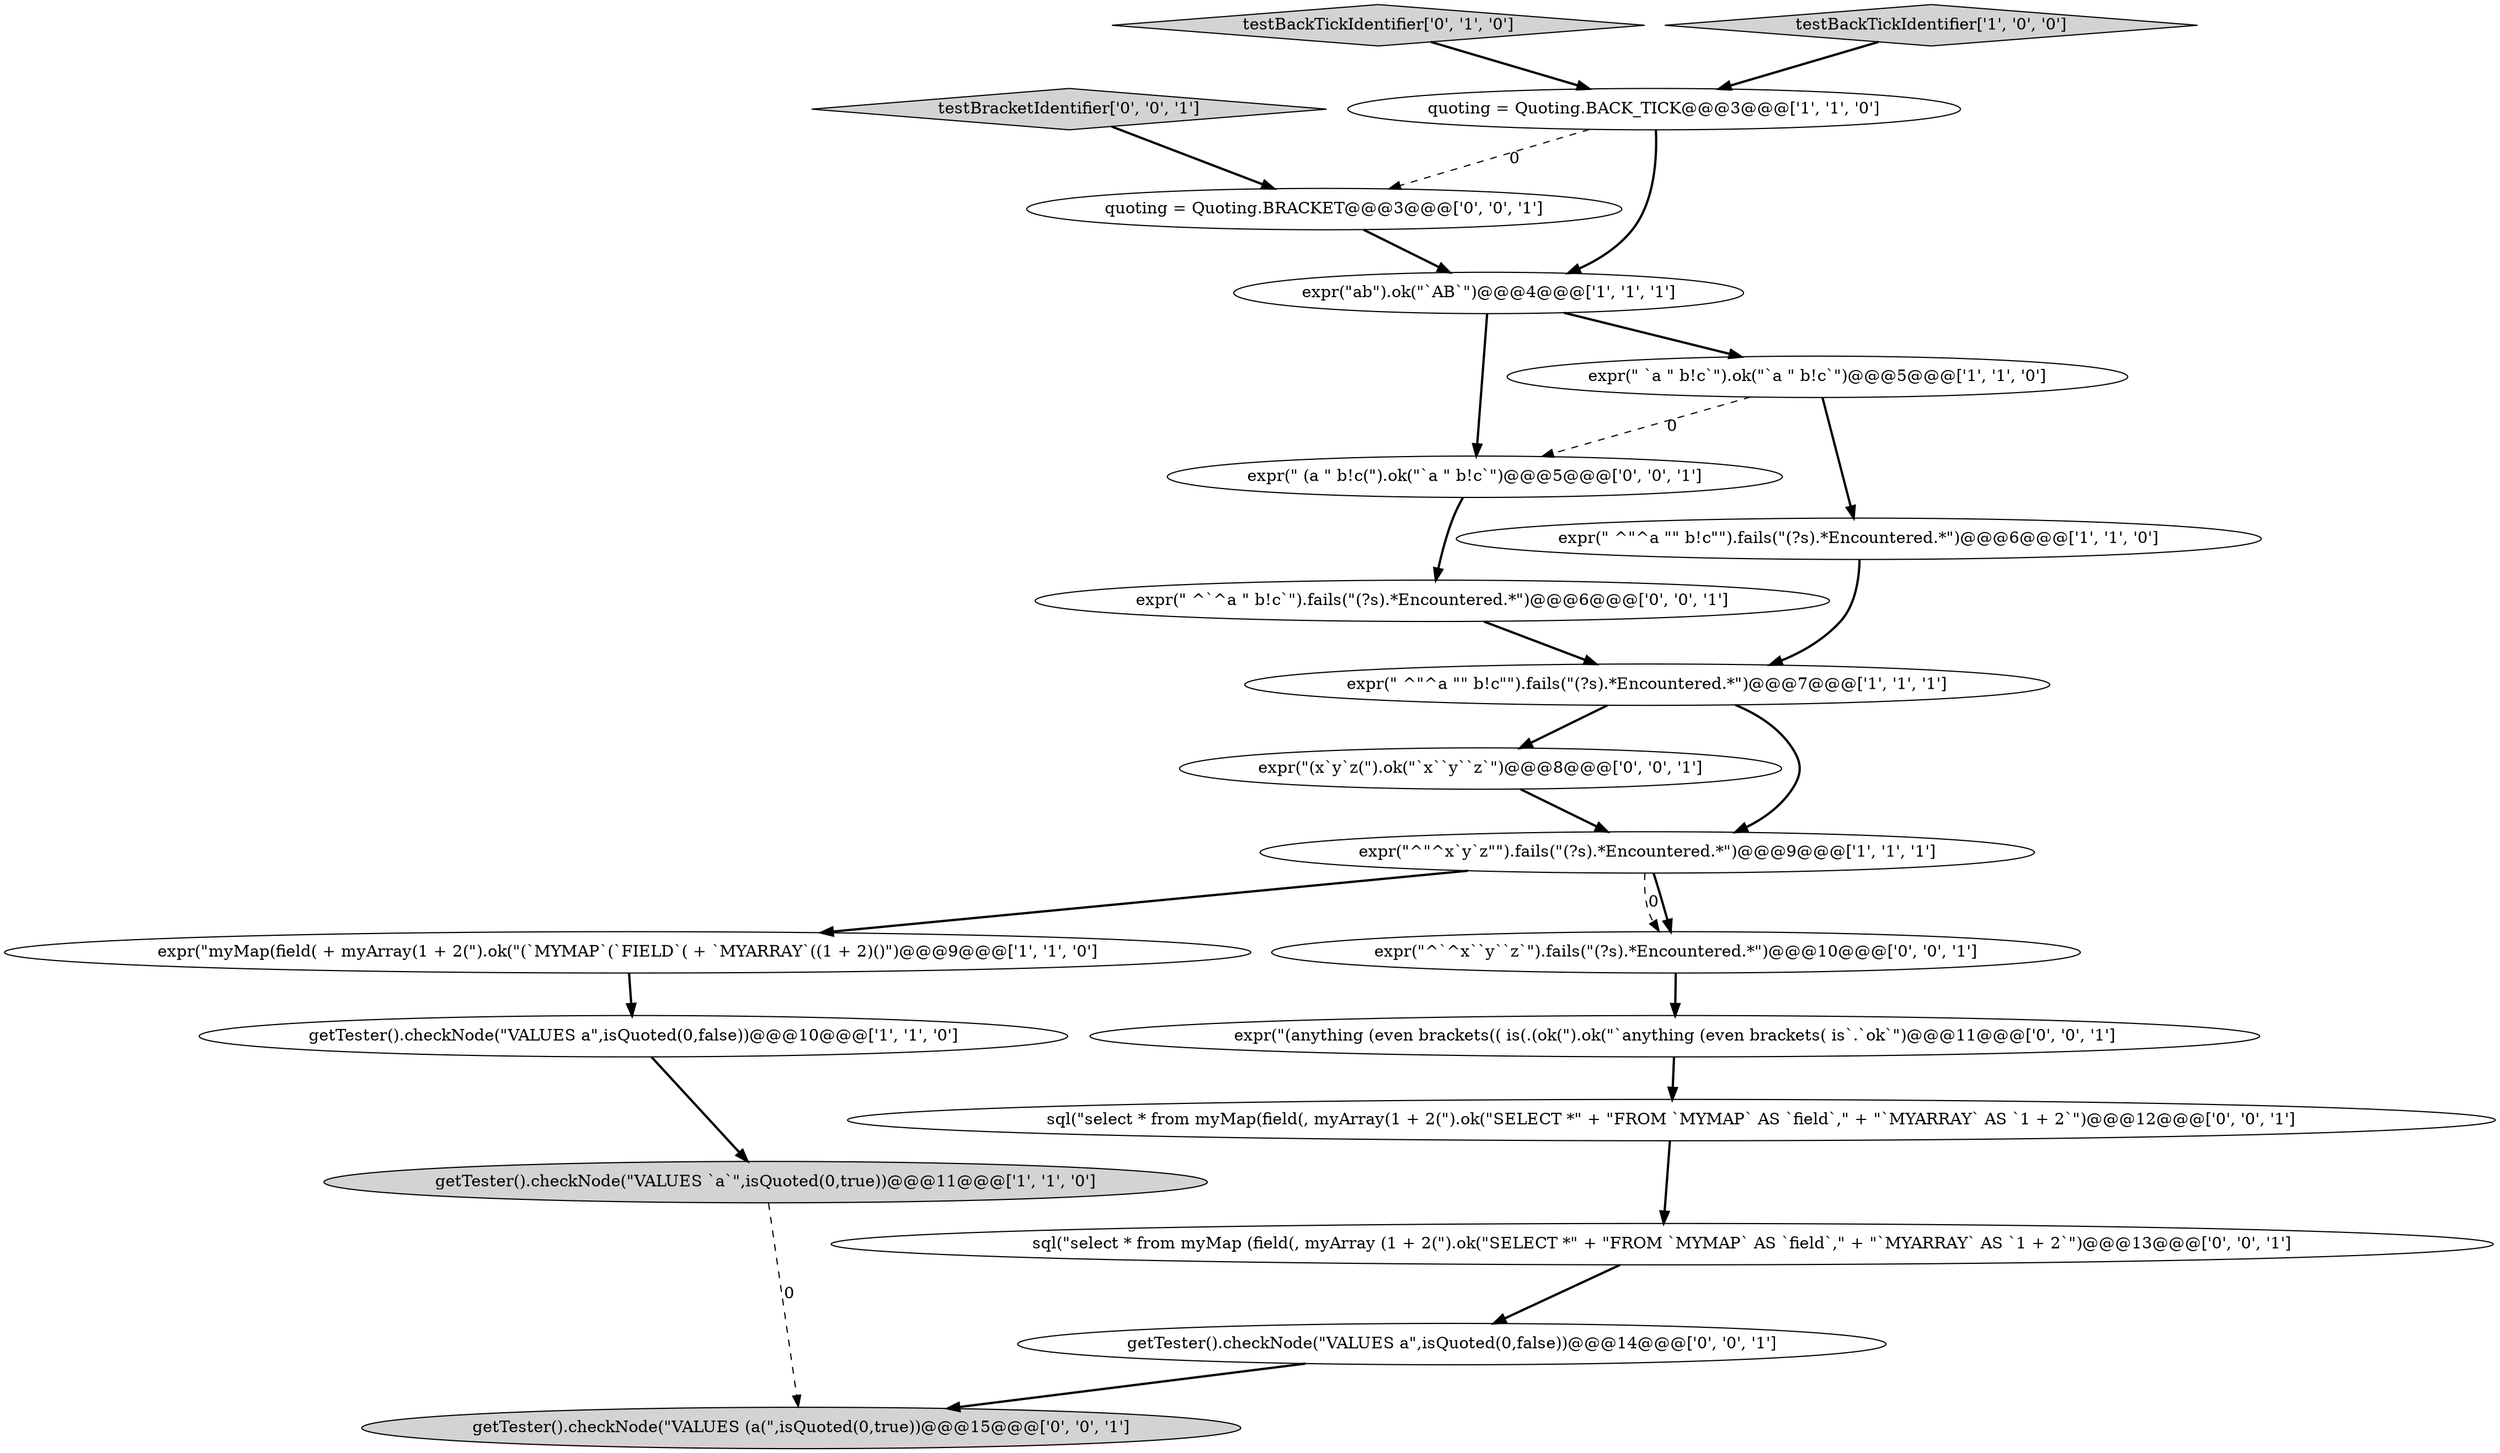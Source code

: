 digraph {
11 [style = filled, label = "testBracketIdentifier['0', '0', '1']", fillcolor = lightgray, shape = diamond image = "AAA0AAABBB3BBB"];
10 [style = filled, label = "testBackTickIdentifier['0', '1', '0']", fillcolor = lightgray, shape = diamond image = "AAA0AAABBB2BBB"];
12 [style = filled, label = "getTester().checkNode(\"VALUES (a(\",isQuoted(0,true))@@@15@@@['0', '0', '1']", fillcolor = lightgray, shape = ellipse image = "AAA0AAABBB3BBB"];
20 [style = filled, label = "expr(\"(x`y`z(\").ok(\"`x``y``z`\")@@@8@@@['0', '0', '1']", fillcolor = white, shape = ellipse image = "AAA0AAABBB3BBB"];
8 [style = filled, label = "quoting = Quoting.BACK_TICK@@@3@@@['1', '1', '0']", fillcolor = white, shape = ellipse image = "AAA0AAABBB1BBB"];
14 [style = filled, label = "sql(\"select * from myMap (field(, myArray (1 + 2(\").ok(\"SELECT *\" + \"FROM `MYMAP` AS `field`,\" + \"`MYARRAY` AS `1 + 2`\")@@@13@@@['0', '0', '1']", fillcolor = white, shape = ellipse image = "AAA0AAABBB3BBB"];
9 [style = filled, label = "testBackTickIdentifier['1', '0', '0']", fillcolor = lightgray, shape = diamond image = "AAA0AAABBB1BBB"];
1 [style = filled, label = "expr(\" ^\"^a \"\" b!c\"\").fails(\"(?s).*Encountered.*\")@@@7@@@['1', '1', '1']", fillcolor = white, shape = ellipse image = "AAA0AAABBB1BBB"];
4 [style = filled, label = "expr(\"^\"^x`y`z\"\").fails(\"(?s).*Encountered.*\")@@@9@@@['1', '1', '1']", fillcolor = white, shape = ellipse image = "AAA0AAABBB1BBB"];
17 [style = filled, label = "expr(\" (a \" b!c(\").ok(\"`a \" b!c`\")@@@5@@@['0', '0', '1']", fillcolor = white, shape = ellipse image = "AAA0AAABBB3BBB"];
6 [style = filled, label = "expr(\"myMap(field( + myArray(1 + 2(\").ok(\"(`MYMAP`(`FIELD`( + `MYARRAY`((1 + 2)()\")@@@9@@@['1', '1', '0']", fillcolor = white, shape = ellipse image = "AAA0AAABBB1BBB"];
3 [style = filled, label = "getTester().checkNode(\"VALUES a\",isQuoted(0,false))@@@10@@@['1', '1', '0']", fillcolor = white, shape = ellipse image = "AAA0AAABBB1BBB"];
19 [style = filled, label = "sql(\"select * from myMap(field(, myArray(1 + 2(\").ok(\"SELECT *\" + \"FROM `MYMAP` AS `field`,\" + \"`MYARRAY` AS `1 + 2`\")@@@12@@@['0', '0', '1']", fillcolor = white, shape = ellipse image = "AAA0AAABBB3BBB"];
18 [style = filled, label = "expr(\"^`^x``y``z`\").fails(\"(?s).*Encountered.*\")@@@10@@@['0', '0', '1']", fillcolor = white, shape = ellipse image = "AAA0AAABBB3BBB"];
5 [style = filled, label = "getTester().checkNode(\"VALUES `a`\",isQuoted(0,true))@@@11@@@['1', '1', '0']", fillcolor = lightgray, shape = ellipse image = "AAA0AAABBB1BBB"];
7 [style = filled, label = "expr(\" ^\"^a \"\" b!c\"\").fails(\"(?s).*Encountered.*\")@@@6@@@['1', '1', '0']", fillcolor = white, shape = ellipse image = "AAA0AAABBB1BBB"];
16 [style = filled, label = "expr(\" ^`^a \" b!c`\").fails(\"(?s).*Encountered.*\")@@@6@@@['0', '0', '1']", fillcolor = white, shape = ellipse image = "AAA0AAABBB3BBB"];
15 [style = filled, label = "getTester().checkNode(\"VALUES a\",isQuoted(0,false))@@@14@@@['0', '0', '1']", fillcolor = white, shape = ellipse image = "AAA0AAABBB3BBB"];
21 [style = filled, label = "expr(\"(anything (even brackets(( is(.(ok(\").ok(\"`anything (even brackets( is`.`ok`\")@@@11@@@['0', '0', '1']", fillcolor = white, shape = ellipse image = "AAA0AAABBB3BBB"];
13 [style = filled, label = "quoting = Quoting.BRACKET@@@3@@@['0', '0', '1']", fillcolor = white, shape = ellipse image = "AAA0AAABBB3BBB"];
2 [style = filled, label = "expr(\"ab\").ok(\"`AB`\")@@@4@@@['1', '1', '1']", fillcolor = white, shape = ellipse image = "AAA0AAABBB1BBB"];
0 [style = filled, label = "expr(\" `a \" b!c`\").ok(\"`a \" b!c`\")@@@5@@@['1', '1', '0']", fillcolor = white, shape = ellipse image = "AAA0AAABBB1BBB"];
2->17 [style = bold, label=""];
4->18 [style = dashed, label="0"];
6->3 [style = bold, label=""];
1->4 [style = bold, label=""];
5->12 [style = dashed, label="0"];
7->1 [style = bold, label=""];
21->19 [style = bold, label=""];
4->6 [style = bold, label=""];
1->20 [style = bold, label=""];
4->18 [style = bold, label=""];
9->8 [style = bold, label=""];
0->17 [style = dashed, label="0"];
20->4 [style = bold, label=""];
8->13 [style = dashed, label="0"];
0->7 [style = bold, label=""];
3->5 [style = bold, label=""];
2->0 [style = bold, label=""];
19->14 [style = bold, label=""];
10->8 [style = bold, label=""];
8->2 [style = bold, label=""];
16->1 [style = bold, label=""];
11->13 [style = bold, label=""];
14->15 [style = bold, label=""];
15->12 [style = bold, label=""];
18->21 [style = bold, label=""];
17->16 [style = bold, label=""];
13->2 [style = bold, label=""];
}
